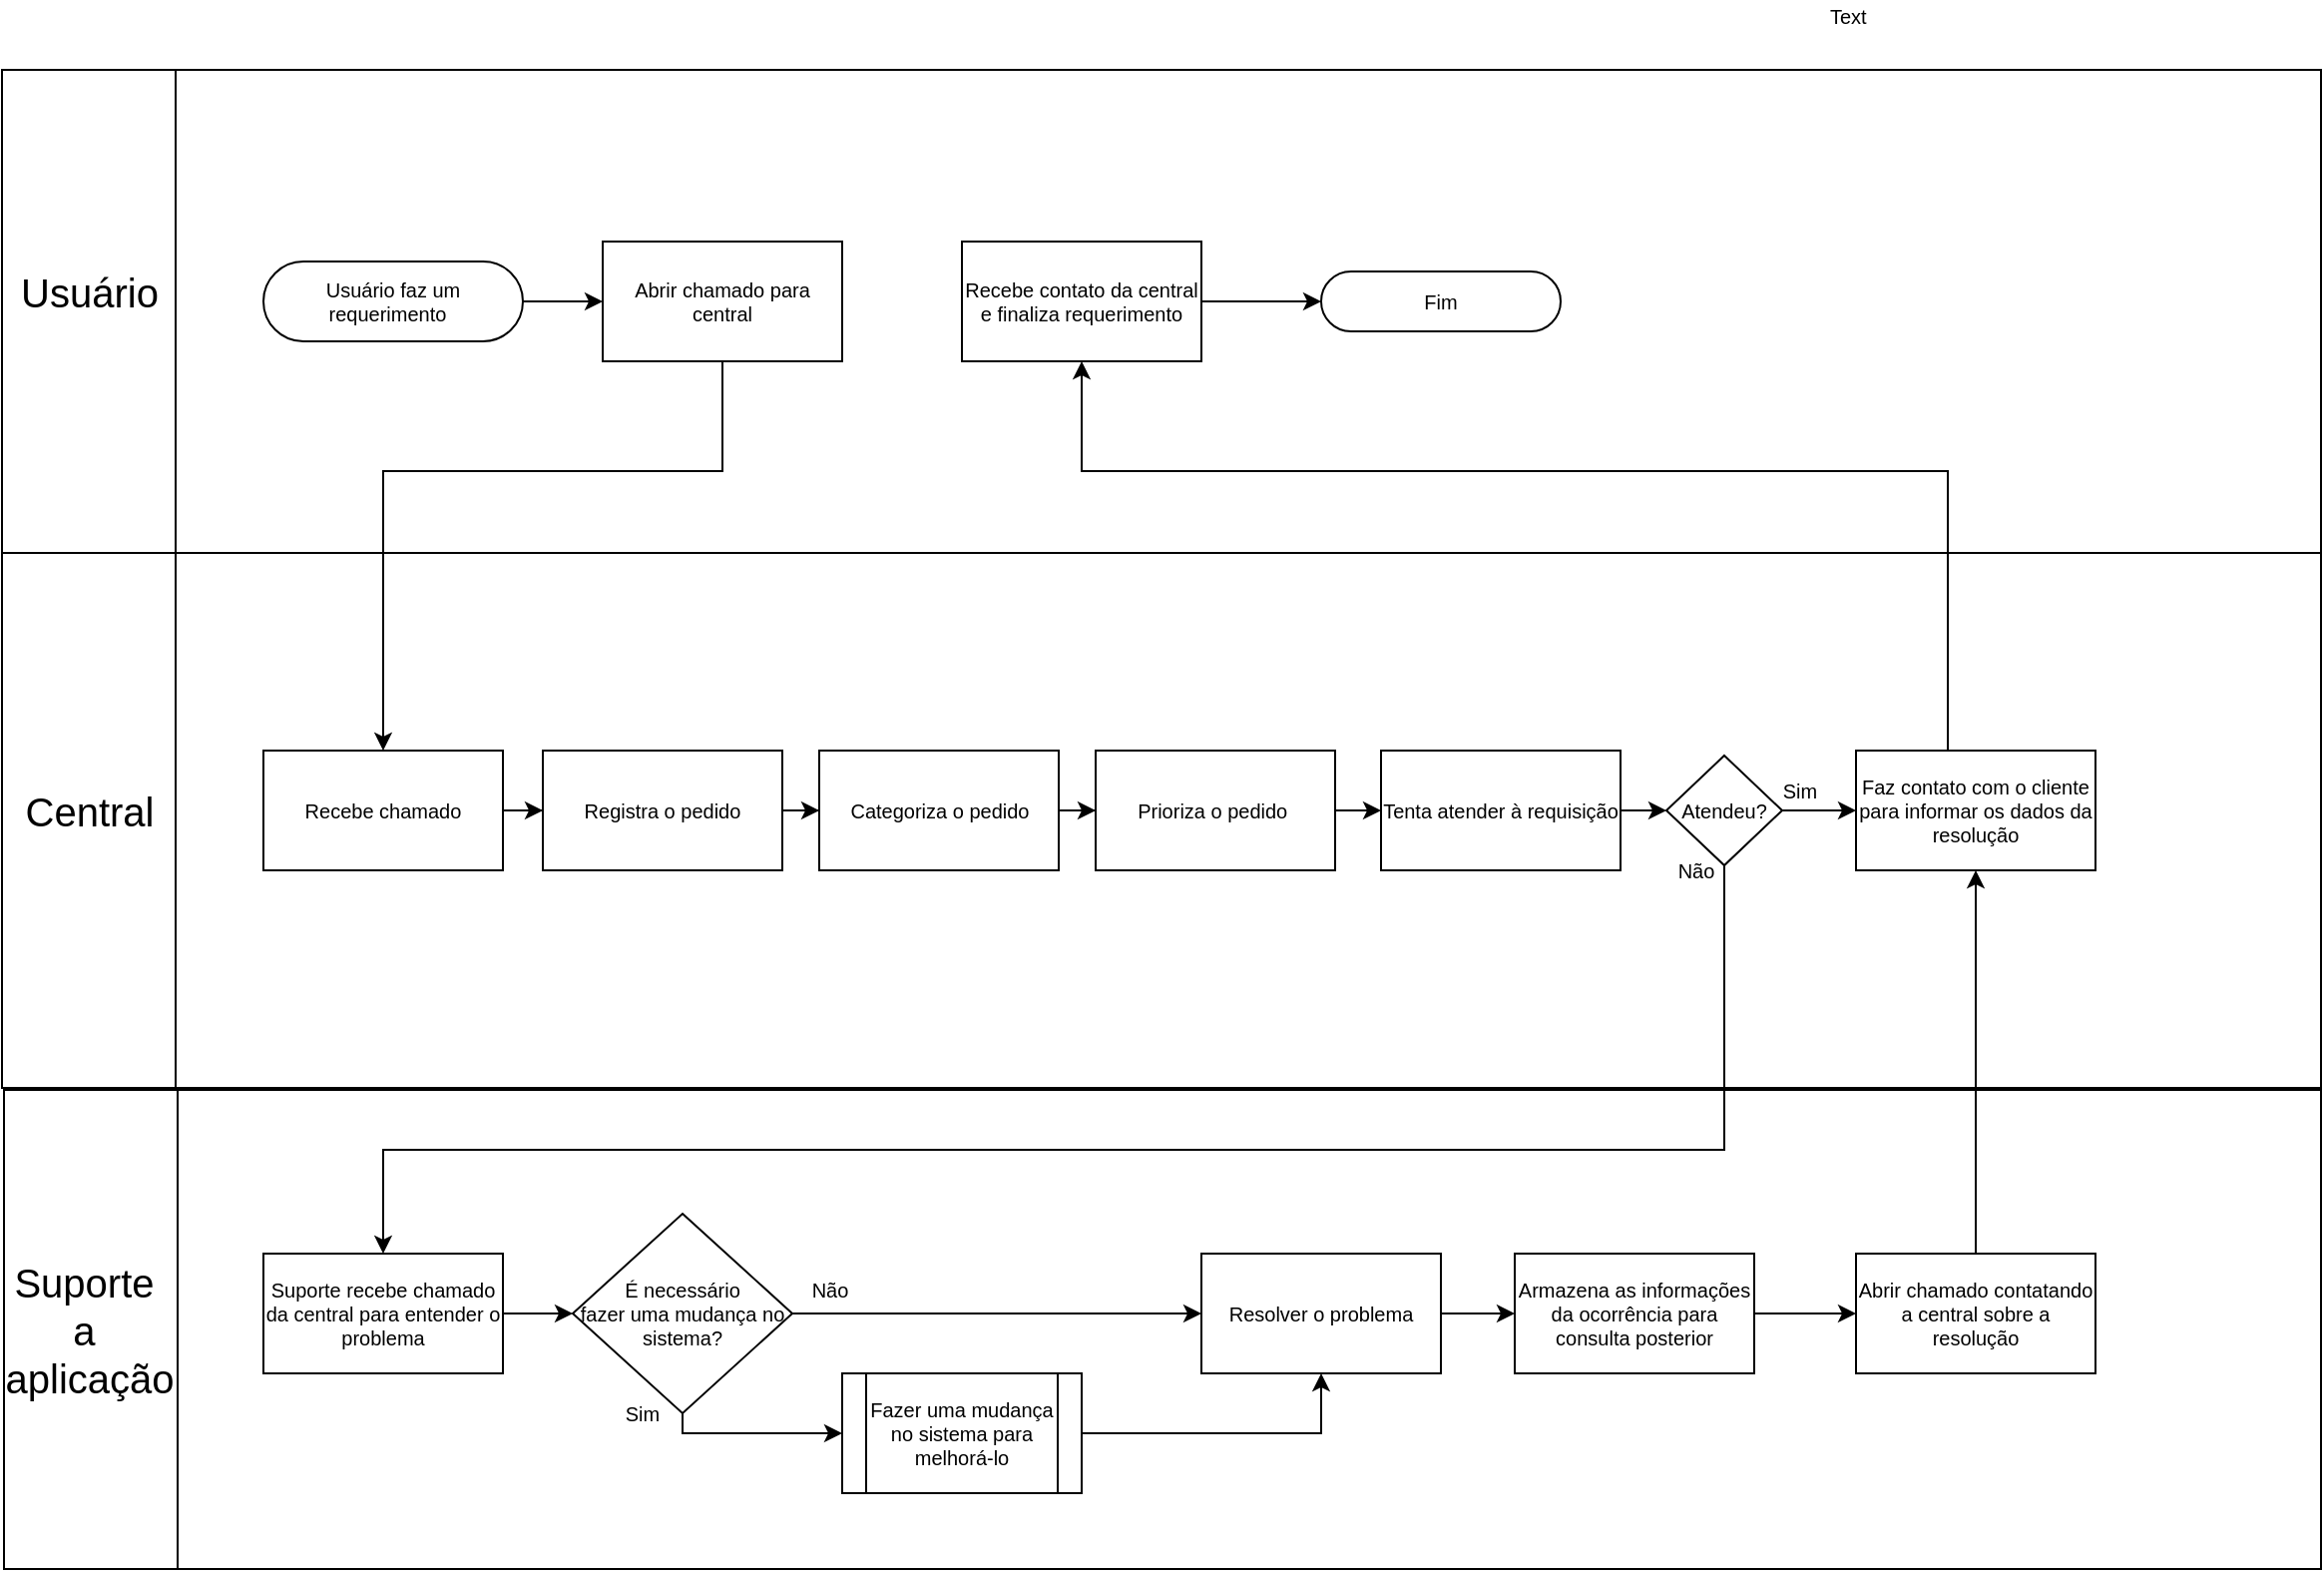 <mxfile version="12.1.9" type="device" pages="1"><diagram id="dAwxeXfRYMHMUnzN0rUR" name="Page-1"><mxGraphModel dx="1915" dy="1596" grid="1" gridSize="10" guides="1" tooltips="1" connect="1" arrows="1" fold="1" page="1" pageScale="1" pageWidth="827" pageHeight="1169" math="0" shadow="0"><root><mxCell id="0"/><mxCell id="1" parent="0"/><mxCell id="fjSGCe8UIeWZ9YuuSIfO-8" value="" style="shape=internalStorage;whiteSpace=wrap;html=1;backgroundOutline=1;dx=87;dy=242;verticalAlign=top;" vertex="1" parent="1"><mxGeometry x="-1" y="-1" width="1162" height="510" as="geometry"/></mxCell><mxCell id="fjSGCe8UIeWZ9YuuSIfO-25" value="" style="shape=internalStorage;whiteSpace=wrap;html=1;backgroundOutline=1;dx=87;dy=242;verticalAlign=top;" vertex="1" parent="1"><mxGeometry y="510" width="1161" height="240" as="geometry"/></mxCell><mxCell id="fjSGCe8UIeWZ9YuuSIfO-9" value="Usuário" style="text;html=1;strokeColor=none;fillColor=none;align=center;verticalAlign=middle;whiteSpace=wrap;rounded=0;strokeWidth=9;fontSize=20;" vertex="1" parent="1"><mxGeometry x="23" y="100" width="40" height="20" as="geometry"/></mxCell><mxCell id="fjSGCe8UIeWZ9YuuSIfO-10" value="Central&lt;br&gt;" style="text;html=1;strokeColor=none;fillColor=none;align=center;verticalAlign=middle;whiteSpace=wrap;rounded=0;fontSize=20;" vertex="1" parent="1"><mxGeometry x="23" y="360" width="40" height="20" as="geometry"/></mxCell><mxCell id="fjSGCe8UIeWZ9YuuSIfO-16" value="Text" style="text;html=1;resizable=0;points=[];autosize=1;align=left;verticalAlign=top;spacingTop=-4;fontSize=10;" vertex="1" parent="1"><mxGeometry x="913" y="-36" width="30" height="10" as="geometry"/></mxCell><mxCell id="fjSGCe8UIeWZ9YuuSIfO-17" value="" style="group" vertex="1" connectable="0" parent="1"><mxGeometry x="130" y="95" width="130" height="40" as="geometry"/></mxCell><mxCell id="fjSGCe8UIeWZ9YuuSIfO-14" value="" style="html=1;dashed=0;whitespace=wrap;shape=mxgraph.dfd.start;strokeWidth=1;fontSize=20;" vertex="1" parent="fjSGCe8UIeWZ9YuuSIfO-17"><mxGeometry width="130" height="40" as="geometry"/></mxCell><mxCell id="fjSGCe8UIeWZ9YuuSIfO-15" value="Usuário faz um requerimento&amp;nbsp;&amp;nbsp;" style="text;html=1;strokeColor=none;fillColor=none;align=center;verticalAlign=middle;whiteSpace=wrap;rounded=0;fontSize=10;" vertex="1" parent="fjSGCe8UIeWZ9YuuSIfO-17"><mxGeometry y="6.667" width="130" height="26.667" as="geometry"/></mxCell><mxCell id="fjSGCe8UIeWZ9YuuSIfO-30" value="" style="edgeStyle=orthogonalEdgeStyle;rounded=0;orthogonalLoop=1;jettySize=auto;html=1;fontSize=10;" edge="1" parent="1" source="fjSGCe8UIeWZ9YuuSIfO-18" target="fjSGCe8UIeWZ9YuuSIfO-28"><mxGeometry relative="1" as="geometry"/></mxCell><mxCell id="fjSGCe8UIeWZ9YuuSIfO-18" value="Recebe chamado" style="rounded=0;whiteSpace=wrap;html=1;strokeWidth=1;fontSize=10;" vertex="1" parent="1"><mxGeometry x="130" y="340" width="120" height="60" as="geometry"/></mxCell><mxCell id="fjSGCe8UIeWZ9YuuSIfO-22" style="edgeStyle=orthogonalEdgeStyle;rounded=0;orthogonalLoop=1;jettySize=auto;html=1;exitX=0.5;exitY=1;exitDx=0;exitDy=0;entryX=0.5;entryY=0;entryDx=0;entryDy=0;fontSize=10;" edge="1" parent="1" source="fjSGCe8UIeWZ9YuuSIfO-20" target="fjSGCe8UIeWZ9YuuSIfO-18"><mxGeometry relative="1" as="geometry"><Array as="points"><mxPoint x="360" y="200"/><mxPoint x="190" y="200"/></Array></mxGeometry></mxCell><mxCell id="fjSGCe8UIeWZ9YuuSIfO-20" value="Abrir chamado para central" style="rounded=0;whiteSpace=wrap;html=1;strokeWidth=1;fontSize=10;" vertex="1" parent="1"><mxGeometry x="300" y="85" width="120" height="60" as="geometry"/></mxCell><mxCell id="fjSGCe8UIeWZ9YuuSIfO-21" value="" style="edgeStyle=orthogonalEdgeStyle;rounded=0;orthogonalLoop=1;jettySize=auto;html=1;fontSize=10;" edge="1" parent="1" source="fjSGCe8UIeWZ9YuuSIfO-15" target="fjSGCe8UIeWZ9YuuSIfO-20"><mxGeometry relative="1" as="geometry"/></mxCell><mxCell id="fjSGCe8UIeWZ9YuuSIfO-27" value="Suporte&amp;nbsp;&lt;br&gt;a&amp;nbsp;&lt;br&gt;aplicação" style="text;html=1;strokeColor=none;fillColor=none;align=center;verticalAlign=middle;whiteSpace=wrap;rounded=0;fontSize=20;" vertex="1" parent="1"><mxGeometry x="23" y="620" width="40" height="20" as="geometry"/></mxCell><mxCell id="fjSGCe8UIeWZ9YuuSIfO-33" value="" style="edgeStyle=orthogonalEdgeStyle;rounded=0;orthogonalLoop=1;jettySize=auto;html=1;fontSize=10;" edge="1" parent="1" source="fjSGCe8UIeWZ9YuuSIfO-28" target="fjSGCe8UIeWZ9YuuSIfO-31"><mxGeometry relative="1" as="geometry"/></mxCell><mxCell id="fjSGCe8UIeWZ9YuuSIfO-28" value="Registra o pedido" style="rounded=0;whiteSpace=wrap;html=1;strokeWidth=1;fontSize=10;" vertex="1" parent="1"><mxGeometry x="270" y="340" width="120" height="60" as="geometry"/></mxCell><mxCell id="fjSGCe8UIeWZ9YuuSIfO-34" value="" style="edgeStyle=orthogonalEdgeStyle;rounded=0;orthogonalLoop=1;jettySize=auto;html=1;fontSize=10;" edge="1" parent="1" source="fjSGCe8UIeWZ9YuuSIfO-31" target="fjSGCe8UIeWZ9YuuSIfO-32"><mxGeometry relative="1" as="geometry"/></mxCell><mxCell id="fjSGCe8UIeWZ9YuuSIfO-31" value="Categoriza o pedido" style="rounded=0;whiteSpace=wrap;html=1;strokeWidth=1;fontSize=10;" vertex="1" parent="1"><mxGeometry x="408.5" y="340" width="120" height="60" as="geometry"/></mxCell><mxCell id="fjSGCe8UIeWZ9YuuSIfO-40" value="" style="edgeStyle=orthogonalEdgeStyle;rounded=0;orthogonalLoop=1;jettySize=auto;html=1;fontSize=10;" edge="1" parent="1" source="fjSGCe8UIeWZ9YuuSIfO-32" target="fjSGCe8UIeWZ9YuuSIfO-37"><mxGeometry relative="1" as="geometry"/></mxCell><mxCell id="fjSGCe8UIeWZ9YuuSIfO-32" value="Prioriza o pedido&amp;nbsp;" style="rounded=0;whiteSpace=wrap;html=1;strokeWidth=1;fontSize=10;" vertex="1" parent="1"><mxGeometry x="547" y="340" width="120" height="60" as="geometry"/></mxCell><mxCell id="fjSGCe8UIeWZ9YuuSIfO-43" style="edgeStyle=orthogonalEdgeStyle;rounded=0;orthogonalLoop=1;jettySize=auto;html=1;exitX=1;exitY=0.5;exitDx=0;exitDy=0;entryX=0;entryY=0.5;entryDx=0;entryDy=0;fontSize=10;" edge="1" parent="1" source="fjSGCe8UIeWZ9YuuSIfO-37" target="fjSGCe8UIeWZ9YuuSIfO-41"><mxGeometry relative="1" as="geometry"/></mxCell><mxCell id="fjSGCe8UIeWZ9YuuSIfO-37" value="Tenta atender à requisição" style="rounded=0;whiteSpace=wrap;html=1;strokeWidth=1;fontSize=10;" vertex="1" parent="1"><mxGeometry x="690" y="340" width="120" height="60" as="geometry"/></mxCell><mxCell id="fjSGCe8UIeWZ9YuuSIfO-45" style="edgeStyle=orthogonalEdgeStyle;rounded=0;orthogonalLoop=1;jettySize=auto;html=1;exitX=1;exitY=0.5;exitDx=0;exitDy=0;entryX=0;entryY=0.5;entryDx=0;entryDy=0;fontSize=10;" edge="1" parent="1" source="fjSGCe8UIeWZ9YuuSIfO-41" target="fjSGCe8UIeWZ9YuuSIfO-44"><mxGeometry relative="1" as="geometry"/></mxCell><mxCell id="fjSGCe8UIeWZ9YuuSIfO-55" style="edgeStyle=orthogonalEdgeStyle;rounded=0;orthogonalLoop=1;jettySize=auto;html=1;exitX=0.5;exitY=1;exitDx=0;exitDy=0;entryX=0.5;entryY=0;entryDx=0;entryDy=0;fontSize=10;" edge="1" parent="1" source="fjSGCe8UIeWZ9YuuSIfO-41" target="fjSGCe8UIeWZ9YuuSIfO-54"><mxGeometry relative="1" as="geometry"><Array as="points"><mxPoint x="862" y="540"/><mxPoint x="190" y="540"/></Array></mxGeometry></mxCell><mxCell id="fjSGCe8UIeWZ9YuuSIfO-41" value="Atendeu?" style="rhombus;whiteSpace=wrap;html=1;strokeWidth=1;fontSize=10;" vertex="1" parent="1"><mxGeometry x="833" y="342.5" width="58" height="55" as="geometry"/></mxCell><mxCell id="fjSGCe8UIeWZ9YuuSIfO-48" style="edgeStyle=orthogonalEdgeStyle;rounded=0;orthogonalLoop=1;jettySize=auto;html=1;exitX=0.5;exitY=0;exitDx=0;exitDy=0;entryX=0.5;entryY=1;entryDx=0;entryDy=0;fontSize=10;" edge="1" parent="1" source="fjSGCe8UIeWZ9YuuSIfO-44" target="fjSGCe8UIeWZ9YuuSIfO-47"><mxGeometry relative="1" as="geometry"><Array as="points"><mxPoint x="974" y="200"/><mxPoint x="540" y="200"/></Array></mxGeometry></mxCell><mxCell id="fjSGCe8UIeWZ9YuuSIfO-44" value="Faz contato com o cliente para informar os dados da resolução" style="rounded=0;whiteSpace=wrap;html=1;strokeWidth=1;fontSize=10;" vertex="1" parent="1"><mxGeometry x="928" y="340" width="120" height="60" as="geometry"/></mxCell><mxCell id="fjSGCe8UIeWZ9YuuSIfO-46" value="Sim" style="text;html=1;strokeColor=none;fillColor=none;align=center;verticalAlign=middle;whiteSpace=wrap;rounded=0;fontSize=10;" vertex="1" parent="1"><mxGeometry x="880" y="350" width="40" height="20" as="geometry"/></mxCell><mxCell id="fjSGCe8UIeWZ9YuuSIfO-53" value="" style="edgeStyle=orthogonalEdgeStyle;rounded=0;orthogonalLoop=1;jettySize=auto;html=1;fontSize=10;" edge="1" parent="1" source="fjSGCe8UIeWZ9YuuSIfO-47" target="fjSGCe8UIeWZ9YuuSIfO-51"><mxGeometry relative="1" as="geometry"/></mxCell><mxCell id="fjSGCe8UIeWZ9YuuSIfO-47" value="Recebe contato da central e finaliza requerimento" style="rounded=0;whiteSpace=wrap;html=1;strokeWidth=1;fontSize=10;" vertex="1" parent="1"><mxGeometry x="480" y="85" width="120" height="60" as="geometry"/></mxCell><mxCell id="fjSGCe8UIeWZ9YuuSIfO-49" value="" style="group" vertex="1" connectable="0" parent="1"><mxGeometry x="660" y="100" width="120" height="30" as="geometry"/></mxCell><mxCell id="fjSGCe8UIeWZ9YuuSIfO-50" value="" style="html=1;dashed=0;whitespace=wrap;shape=mxgraph.dfd.start;strokeWidth=1;fontSize=20;" vertex="1" parent="fjSGCe8UIeWZ9YuuSIfO-49"><mxGeometry width="120" height="30" as="geometry"/></mxCell><mxCell id="fjSGCe8UIeWZ9YuuSIfO-51" value="Fim" style="text;html=1;strokeColor=none;fillColor=none;align=center;verticalAlign=middle;whiteSpace=wrap;rounded=0;fontSize=10;" vertex="1" parent="fjSGCe8UIeWZ9YuuSIfO-49"><mxGeometry y="5" width="120" height="20" as="geometry"/></mxCell><mxCell id="fjSGCe8UIeWZ9YuuSIfO-60" value="" style="edgeStyle=orthogonalEdgeStyle;rounded=0;orthogonalLoop=1;jettySize=auto;html=1;fontSize=10;" edge="1" parent="1" source="fjSGCe8UIeWZ9YuuSIfO-54" target="fjSGCe8UIeWZ9YuuSIfO-59"><mxGeometry relative="1" as="geometry"/></mxCell><mxCell id="fjSGCe8UIeWZ9YuuSIfO-54" value="Suporte recebe chamado da central para entender o problema" style="rounded=0;whiteSpace=wrap;html=1;strokeWidth=1;fontSize=10;" vertex="1" parent="1"><mxGeometry x="130" y="592" width="120" height="60" as="geometry"/></mxCell><mxCell id="fjSGCe8UIeWZ9YuuSIfO-56" value="Não" style="text;html=1;strokeColor=none;fillColor=none;align=center;verticalAlign=middle;whiteSpace=wrap;rounded=0;fontSize=10;" vertex="1" parent="1"><mxGeometry x="828" y="390" width="40" height="20" as="geometry"/></mxCell><mxCell id="fjSGCe8UIeWZ9YuuSIfO-74" style="edgeStyle=orthogonalEdgeStyle;rounded=0;orthogonalLoop=1;jettySize=auto;html=1;exitX=0.5;exitY=1;exitDx=0;exitDy=0;entryX=0;entryY=0.5;entryDx=0;entryDy=0;fontSize=10;" edge="1" parent="1" source="fjSGCe8UIeWZ9YuuSIfO-59" target="fjSGCe8UIeWZ9YuuSIfO-64"><mxGeometry relative="1" as="geometry"><Array as="points"><mxPoint x="340" y="682"/></Array></mxGeometry></mxCell><mxCell id="fjSGCe8UIeWZ9YuuSIfO-75" style="edgeStyle=orthogonalEdgeStyle;rounded=0;orthogonalLoop=1;jettySize=auto;html=1;exitX=1;exitY=0.5;exitDx=0;exitDy=0;entryX=0;entryY=0.5;entryDx=0;entryDy=0;fontSize=10;" edge="1" parent="1" source="fjSGCe8UIeWZ9YuuSIfO-59" target="fjSGCe8UIeWZ9YuuSIfO-72"><mxGeometry relative="1" as="geometry"><Array as="points"><mxPoint x="600" y="622"/></Array></mxGeometry></mxCell><mxCell id="fjSGCe8UIeWZ9YuuSIfO-59" value="&lt;span style=&quot;white-space: normal&quot;&gt;É necessário &lt;br&gt;fazer uma mudança no sistema?&lt;/span&gt;" style="rhombus;whiteSpace=wrap;html=1;strokeWidth=1;fontSize=10;" vertex="1" parent="1"><mxGeometry x="285" y="572" width="110" height="100" as="geometry"/></mxCell><mxCell id="fjSGCe8UIeWZ9YuuSIfO-76" style="edgeStyle=orthogonalEdgeStyle;rounded=0;orthogonalLoop=1;jettySize=auto;html=1;exitX=1;exitY=0.5;exitDx=0;exitDy=0;entryX=0.5;entryY=1;entryDx=0;entryDy=0;fontSize=10;" edge="1" parent="1" source="fjSGCe8UIeWZ9YuuSIfO-64" target="fjSGCe8UIeWZ9YuuSIfO-72"><mxGeometry relative="1" as="geometry"/></mxCell><mxCell id="fjSGCe8UIeWZ9YuuSIfO-64" value="Fazer uma mudança no sistema para melhorá-lo" style="shape=process;whiteSpace=wrap;html=1;backgroundOutline=1;strokeWidth=1;fontSize=10;" vertex="1" parent="1"><mxGeometry x="420" y="652" width="120" height="60" as="geometry"/></mxCell><mxCell id="fjSGCe8UIeWZ9YuuSIfO-67" value="Não" style="text;html=1;strokeColor=none;fillColor=none;align=center;verticalAlign=middle;whiteSpace=wrap;rounded=0;fontSize=10;" vertex="1" parent="1"><mxGeometry x="393.5" y="600" width="40" height="20" as="geometry"/></mxCell><mxCell id="fjSGCe8UIeWZ9YuuSIfO-68" value="Sim" style="text;html=1;strokeColor=none;fillColor=none;align=center;verticalAlign=middle;whiteSpace=wrap;rounded=0;fontSize=10;" vertex="1" parent="1"><mxGeometry x="300" y="662" width="40" height="20" as="geometry"/></mxCell><mxCell id="fjSGCe8UIeWZ9YuuSIfO-83" style="edgeStyle=orthogonalEdgeStyle;rounded=0;orthogonalLoop=1;jettySize=auto;html=1;exitX=1;exitY=0.5;exitDx=0;exitDy=0;entryX=0;entryY=0.5;entryDx=0;entryDy=0;fontSize=10;" edge="1" parent="1" source="fjSGCe8UIeWZ9YuuSIfO-72" target="fjSGCe8UIeWZ9YuuSIfO-82"><mxGeometry relative="1" as="geometry"/></mxCell><mxCell id="fjSGCe8UIeWZ9YuuSIfO-72" value="Resolver o problema" style="rounded=0;whiteSpace=wrap;html=1;strokeWidth=1;fontSize=10;" vertex="1" parent="1"><mxGeometry x="600" y="592" width="120" height="60" as="geometry"/></mxCell><mxCell id="fjSGCe8UIeWZ9YuuSIfO-81" value="" style="edgeStyle=orthogonalEdgeStyle;rounded=0;orthogonalLoop=1;jettySize=auto;html=1;fontSize=10;entryX=0.5;entryY=1;entryDx=0;entryDy=0;" edge="1" parent="1" source="fjSGCe8UIeWZ9YuuSIfO-77" target="fjSGCe8UIeWZ9YuuSIfO-44"><mxGeometry relative="1" as="geometry"><mxPoint x="974" y="520.0" as="targetPoint"/></mxGeometry></mxCell><mxCell id="fjSGCe8UIeWZ9YuuSIfO-77" value="Abrir chamado contatando a central sobre a resolução" style="rounded=0;whiteSpace=wrap;html=1;strokeWidth=1;fontSize=10;" vertex="1" parent="1"><mxGeometry x="928" y="592" width="120" height="60" as="geometry"/></mxCell><mxCell id="fjSGCe8UIeWZ9YuuSIfO-84" value="" style="edgeStyle=orthogonalEdgeStyle;rounded=0;orthogonalLoop=1;jettySize=auto;html=1;fontSize=10;" edge="1" parent="1" source="fjSGCe8UIeWZ9YuuSIfO-82" target="fjSGCe8UIeWZ9YuuSIfO-77"><mxGeometry relative="1" as="geometry"/></mxCell><mxCell id="fjSGCe8UIeWZ9YuuSIfO-82" value="Armazena as informações da ocorrência para consulta posterior" style="rounded=0;whiteSpace=wrap;html=1;strokeWidth=1;fontSize=10;" vertex="1" parent="1"><mxGeometry x="757" y="592" width="120" height="60" as="geometry"/></mxCell></root></mxGraphModel></diagram></mxfile>
